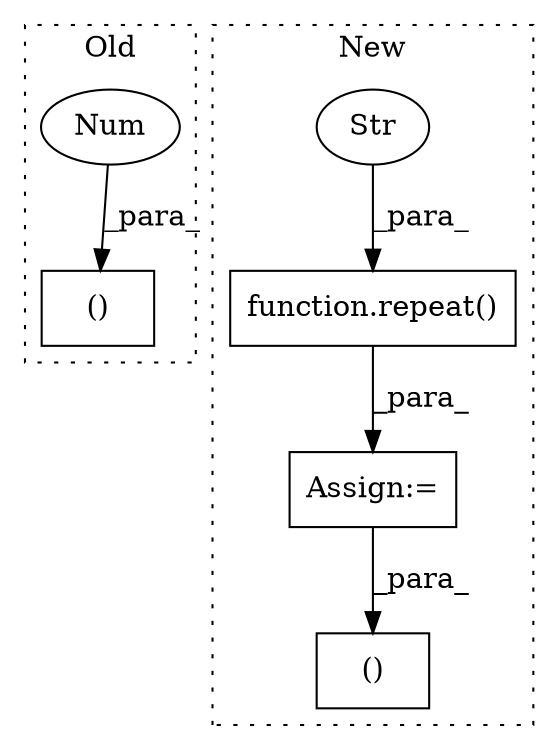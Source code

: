 digraph G {
subgraph cluster0 {
1 [label="()" a="54" s="6952" l="9" shape="box"];
6 [label="Num" a="76" s="6951" l="1" shape="ellipse"];
label = "Old";
style="dotted";
}
subgraph cluster1 {
2 [label="function.repeat()" a="75" s="9065,9096" l="7,23" shape="box"];
3 [label="Str" a="66" s="9078" l="18" shape="ellipse"];
4 [label="Assign:=" a="68" s="9062" l="3" shape="box"];
5 [label="()" a="54" s="9151" l="13" shape="box"];
label = "New";
style="dotted";
}
2 -> 4 [label="_para_"];
3 -> 2 [label="_para_"];
4 -> 5 [label="_para_"];
6 -> 1 [label="_para_"];
}